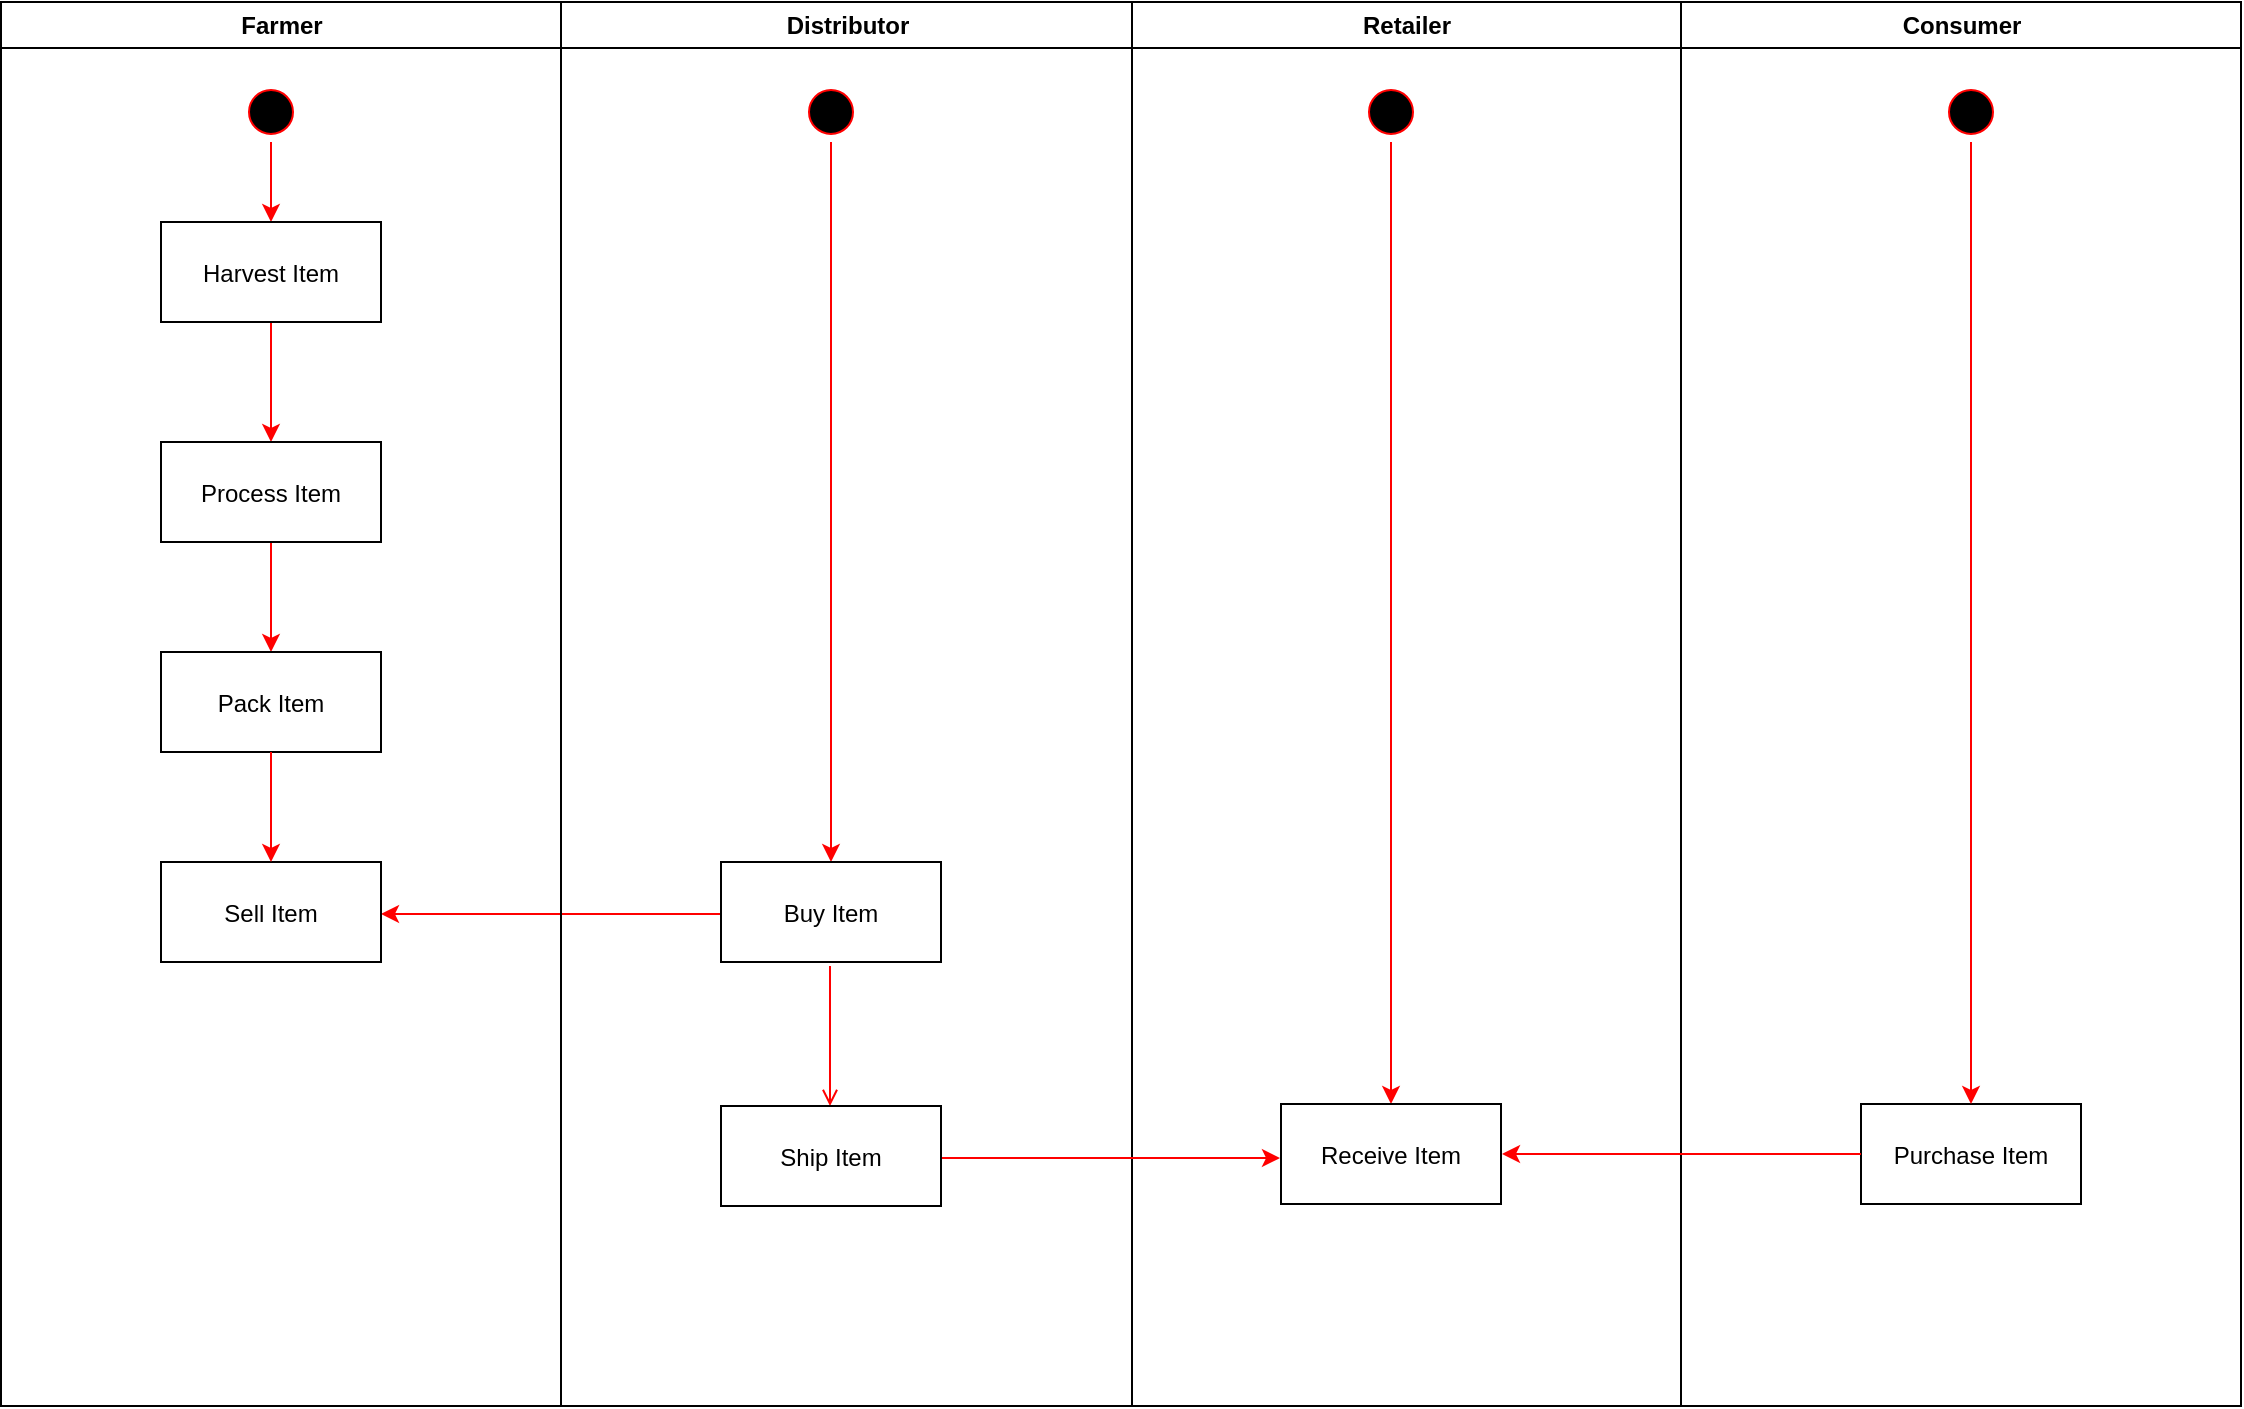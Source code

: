 <mxfile version="13.1.5" type="device"><diagram name="Page-1" id="e7e014a7-5840-1c2e-5031-d8a46d1fe8dd"><mxGraphModel dx="2485" dy="965" grid="1" gridSize="10" guides="1" tooltips="1" connect="1" arrows="1" fold="1" page="1" pageScale="1" pageWidth="1169" pageHeight="826" background="#ffffff" math="0" shadow="0"><root><mxCell id="0"/><mxCell id="1" parent="0"/><mxCell id="LLoTmplqVqRn2DQD3vTh-75" style="edgeStyle=orthogonalEdgeStyle;rounded=0;orthogonalLoop=1;jettySize=auto;html=1;entryX=1;entryY=0.5;entryDx=0;entryDy=0;strokeColor=#FF0000;fontSize=11;" edge="1" parent="1" source="15"><mxGeometry relative="1" as="geometry"><mxPoint x="354.5" y="584" as="targetPoint"/><Array as="points"><mxPoint x="480" y="584"/><mxPoint x="480" y="584"/></Array></mxGeometry></mxCell><mxCell id="2" value="Farmer" style="swimlane;whiteSpace=wrap" parent="1" vertex="1"><mxGeometry x="164.5" y="128" width="280" height="702" as="geometry"/></mxCell><mxCell id="LLoTmplqVqRn2DQD3vTh-92" value="" style="edgeStyle=orthogonalEdgeStyle;rounded=0;orthogonalLoop=1;jettySize=auto;html=1;strokeColor=#FF0000;fontSize=9;" edge="1" parent="2" source="5" target="7"><mxGeometry relative="1" as="geometry"/></mxCell><mxCell id="5" value="" style="ellipse;shape=startState;fillColor=#000000;strokeColor=#ff0000;" parent="2" vertex="1"><mxGeometry x="120" y="40" width="30" height="30" as="geometry"/></mxCell><mxCell id="LLoTmplqVqRn2DQD3vTh-93" value="" style="edgeStyle=orthogonalEdgeStyle;rounded=0;orthogonalLoop=1;jettySize=auto;html=1;strokeColor=#FF0000;fontSize=9;" edge="1" parent="2" source="7" target="8"><mxGeometry relative="1" as="geometry"/></mxCell><mxCell id="7" value="Harvest Item" style="" parent="2" vertex="1"><mxGeometry x="80" y="110" width="110" height="50" as="geometry"/></mxCell><mxCell id="LLoTmplqVqRn2DQD3vTh-94" value="" style="edgeStyle=orthogonalEdgeStyle;rounded=0;orthogonalLoop=1;jettySize=auto;html=1;strokeColor=#FF0000;fontSize=9;" edge="1" parent="2" source="8" target="10"><mxGeometry relative="1" as="geometry"/></mxCell><mxCell id="8" value="Process Item" style="" parent="2" vertex="1"><mxGeometry x="80" y="220" width="110" height="50" as="geometry"/></mxCell><mxCell id="10" value="Pack Item" style="" parent="2" vertex="1"><mxGeometry x="80" y="325" width="110" height="50" as="geometry"/></mxCell><mxCell id="3" value="Distributor" style="swimlane;whiteSpace=wrap" parent="1" vertex="1"><mxGeometry x="444.5" y="128" width="285.5" height="702" as="geometry"/></mxCell><mxCell id="LLoTmplqVqRn2DQD3vTh-100" style="edgeStyle=orthogonalEdgeStyle;rounded=0;orthogonalLoop=1;jettySize=auto;html=1;strokeColor=#FF0000;fontSize=9;" edge="1" parent="3" source="13" target="15"><mxGeometry relative="1" as="geometry"/></mxCell><mxCell id="13" value="" style="ellipse;shape=startState;fillColor=#000000;strokeColor=#ff0000;" parent="3" vertex="1"><mxGeometry x="120" y="40" width="30" height="30" as="geometry"/></mxCell><mxCell id="15" value="Buy Item" style="" parent="3" vertex="1"><mxGeometry x="80" y="430" width="110" height="50" as="geometry"/></mxCell><mxCell id="LLoTmplqVqRn2DQD3vTh-72" value="" style="endArrow=open;strokeColor=#FF0000;endFill=1;rounded=0" edge="1" parent="3"><mxGeometry relative="1" as="geometry"><mxPoint x="134.5" y="482" as="sourcePoint"/><mxPoint x="134.5" y="552" as="targetPoint"/></mxGeometry></mxCell><mxCell id="4" value="Retailer" style="swimlane;whiteSpace=wrap" parent="1" vertex="1"><mxGeometry x="730" y="128" width="274.5" height="702" as="geometry"/></mxCell><mxCell id="LLoTmplqVqRn2DQD3vTh-41" value="Sell Item" style="" vertex="1" parent="1"><mxGeometry x="244.5" y="558" width="110" height="50" as="geometry"/></mxCell><mxCell id="LLoTmplqVqRn2DQD3vTh-101" style="edgeStyle=orthogonalEdgeStyle;rounded=0;orthogonalLoop=1;jettySize=auto;html=1;entryX=0.5;entryY=0;entryDx=0;entryDy=0;strokeColor=#FF0000;fontSize=9;" edge="1" parent="1" source="LLoTmplqVqRn2DQD3vTh-46" target="LLoTmplqVqRn2DQD3vTh-71"><mxGeometry relative="1" as="geometry"/></mxCell><mxCell id="LLoTmplqVqRn2DQD3vTh-46" value="" style="ellipse;shape=startState;fillColor=#000000;strokeColor=#ff0000;" vertex="1" parent="1"><mxGeometry x="844.5" y="168" width="30" height="30" as="geometry"/></mxCell><mxCell id="LLoTmplqVqRn2DQD3vTh-49" value="Consumer" style="swimlane;whiteSpace=wrap" vertex="1" parent="1"><mxGeometry x="1004.5" y="128" width="280" height="702" as="geometry"/></mxCell><mxCell id="LLoTmplqVqRn2DQD3vTh-60" value="Purchase Item" style="" vertex="1" parent="LLoTmplqVqRn2DQD3vTh-49"><mxGeometry x="90" y="551" width="110" height="50" as="geometry"/></mxCell><mxCell id="LLoTmplqVqRn2DQD3vTh-102" style="edgeStyle=orthogonalEdgeStyle;rounded=0;orthogonalLoop=1;jettySize=auto;html=1;strokeColor=#FF0000;fontSize=9;" edge="1" parent="1" source="LLoTmplqVqRn2DQD3vTh-58" target="LLoTmplqVqRn2DQD3vTh-60"><mxGeometry relative="1" as="geometry"/></mxCell><mxCell id="LLoTmplqVqRn2DQD3vTh-58" value="" style="ellipse;shape=startState;fillColor=#000000;strokeColor=#ff0000;" vertex="1" parent="1"><mxGeometry x="1134.5" y="168" width="30" height="30" as="geometry"/></mxCell><mxCell id="LLoTmplqVqRn2DQD3vTh-62" style="edgeStyle=orthogonalEdgeStyle;rounded=0;orthogonalLoop=1;jettySize=auto;html=1;strokeColor=#FF0000;" edge="1" parent="1"><mxGeometry relative="1" as="geometry"><mxPoint x="1094.5" y="704" as="sourcePoint"/><mxPoint x="915" y="704" as="targetPoint"/></mxGeometry></mxCell><mxCell id="LLoTmplqVqRn2DQD3vTh-70" style="edgeStyle=orthogonalEdgeStyle;rounded=0;orthogonalLoop=1;jettySize=auto;html=1;strokeColor=#FF0000;" edge="1" parent="1"><mxGeometry relative="1" as="geometry"><mxPoint x="804" y="706" as="targetPoint"/><mxPoint x="540" y="706" as="sourcePoint"/><Array as="points"><mxPoint x="550" y="706"/><mxPoint x="550" y="706"/></Array></mxGeometry></mxCell><mxCell id="LLoTmplqVqRn2DQD3vTh-71" value="Receive Item" style="" vertex="1" parent="1"><mxGeometry x="804.5" y="679" width="110" height="50" as="geometry"/></mxCell><mxCell id="LLoTmplqVqRn2DQD3vTh-69" value="Ship Item" style="" vertex="1" parent="1"><mxGeometry x="524.5" y="680" width="110" height="50" as="geometry"/></mxCell><mxCell id="LLoTmplqVqRn2DQD3vTh-95" value="" style="edgeStyle=orthogonalEdgeStyle;rounded=0;orthogonalLoop=1;jettySize=auto;html=1;strokeColor=#FF0000;fontSize=9;" edge="1" parent="1" source="10" target="LLoTmplqVqRn2DQD3vTh-41"><mxGeometry relative="1" as="geometry"/></mxCell></root></mxGraphModel></diagram></mxfile>